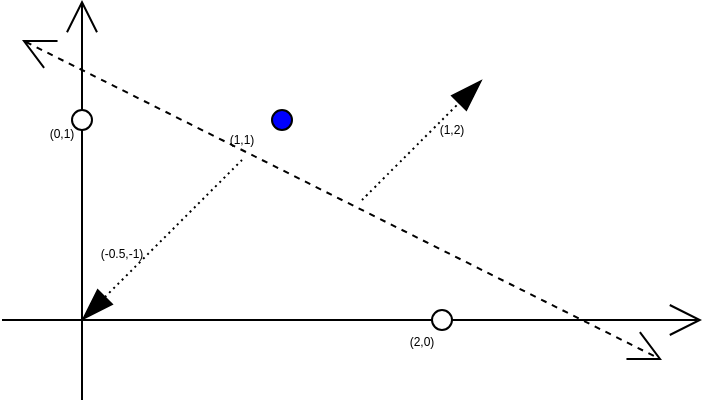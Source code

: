 <mxfile version="19.0.2" type="device"><diagram id="uy5ze4dWxOzLilhkeGFu" name="Page-1"><mxGraphModel dx="823" dy="628" grid="1" gridSize="10" guides="1" tooltips="1" connect="1" arrows="0" fold="1" page="1" pageScale="1" pageWidth="827" pageHeight="1169" math="0" shadow="0"><root><mxCell id="0"/><mxCell id="1" parent="0"/><mxCell id="ijoHTz2v3rxvWEJmVwmr-1" value="" style="edgeStyle=none;orthogonalLoop=1;jettySize=auto;html=1;rounded=0;endArrow=open;startSize=14;endSize=14;sourcePerimeterSpacing=8;targetPerimeterSpacing=8;curved=1;" parent="1" edge="1"><mxGeometry width="120" relative="1" as="geometry"><mxPoint x="160" y="520" as="sourcePoint"/><mxPoint x="510" y="520" as="targetPoint"/><Array as="points"/></mxGeometry></mxCell><mxCell id="ijoHTz2v3rxvWEJmVwmr-2" value="" style="edgeStyle=none;orthogonalLoop=1;jettySize=auto;html=1;rounded=0;endArrow=open;startSize=14;endSize=14;sourcePerimeterSpacing=8;targetPerimeterSpacing=8;curved=1;" parent="1" edge="1"><mxGeometry width="120" relative="1" as="geometry"><mxPoint x="200" y="560" as="sourcePoint"/><mxPoint x="200" y="360" as="targetPoint"/><Array as="points"/></mxGeometry></mxCell><mxCell id="ijoHTz2v3rxvWEJmVwmr-3" value="" style="ellipse;whiteSpace=wrap;html=1;aspect=fixed;hachureGap=4;" parent="1" vertex="1"><mxGeometry x="195" y="415" width="10" height="10" as="geometry"/></mxCell><mxCell id="ijoHTz2v3rxvWEJmVwmr-4" value="" style="ellipse;whiteSpace=wrap;html=1;aspect=fixed;hachureGap=4;" parent="1" vertex="1"><mxGeometry x="375" y="515" width="10" height="10" as="geometry"/></mxCell><mxCell id="ijoHTz2v3rxvWEJmVwmr-5" value="&lt;font style=&quot;font-size: 6px;&quot;&gt;(0,1)&lt;/font&gt;" style="text;strokeColor=none;fillColor=none;html=1;align=center;verticalAlign=middle;whiteSpace=wrap;rounded=0;hachureGap=4;" parent="1" vertex="1"><mxGeometry x="180" y="420" width="20" height="10" as="geometry"/></mxCell><mxCell id="ijoHTz2v3rxvWEJmVwmr-6" value="&lt;font style=&quot;font-size: 6px;&quot;&gt;(2,0)&lt;/font&gt;" style="text;strokeColor=none;fillColor=none;html=1;align=center;verticalAlign=middle;whiteSpace=wrap;rounded=0;hachureGap=4;" parent="1" vertex="1"><mxGeometry x="360" y="524" width="20" height="10" as="geometry"/></mxCell><mxCell id="ijoHTz2v3rxvWEJmVwmr-7" value="" style="ellipse;whiteSpace=wrap;html=1;aspect=fixed;hachureGap=4;fillColor=#0000FF;" parent="1" vertex="1"><mxGeometry x="295" y="415" width="10" height="10" as="geometry"/></mxCell><mxCell id="ijoHTz2v3rxvWEJmVwmr-8" value="" style="endArrow=open;startArrow=open;html=1;rounded=0;fontSize=6;startSize=14;endSize=14;sourcePerimeterSpacing=8;targetPerimeterSpacing=8;curved=1;startFill=0;endFill=0;dashed=1;" parent="1" edge="1"><mxGeometry width="50" height="50" relative="1" as="geometry"><mxPoint x="170" y="380" as="sourcePoint"/><mxPoint x="490" y="540" as="targetPoint"/></mxGeometry></mxCell><mxCell id="ijoHTz2v3rxvWEJmVwmr-9" value="&lt;font style=&quot;font-size: 6px;&quot;&gt;(1,1)&lt;/font&gt;" style="text;strokeColor=none;fillColor=none;html=1;align=center;verticalAlign=middle;whiteSpace=wrap;rounded=0;hachureGap=4;" parent="1" vertex="1"><mxGeometry x="270" y="423" width="20" height="10" as="geometry"/></mxCell><mxCell id="GSNPPwsRSGqQ4G2hww_f-1" value="" style="edgeStyle=none;orthogonalLoop=1;jettySize=auto;html=1;rounded=0;endArrow=blockThin;startSize=14;endSize=14;sourcePerimeterSpacing=8;targetPerimeterSpacing=8;curved=1;dashed=1;dashPattern=1 2;endFill=1;" edge="1" parent="1"><mxGeometry width="120" relative="1" as="geometry"><mxPoint x="280" y="440" as="sourcePoint"/><mxPoint x="200" y="520" as="targetPoint"/><Array as="points"/></mxGeometry></mxCell><mxCell id="GSNPPwsRSGqQ4G2hww_f-2" value="&lt;font style=&quot;font-size: 6px;&quot;&gt;(-0.5,-1)&lt;/font&gt;" style="text;strokeColor=none;fillColor=none;html=1;align=center;verticalAlign=middle;whiteSpace=wrap;rounded=0;hachureGap=4;" vertex="1" parent="1"><mxGeometry x="210" y="480" width="20" height="10" as="geometry"/></mxCell><mxCell id="GSNPPwsRSGqQ4G2hww_f-3" value="" style="edgeStyle=none;orthogonalLoop=1;jettySize=auto;html=1;rounded=0;dashed=1;dashPattern=1 2;fontSize=6;endArrow=blockThin;endFill=1;startSize=14;endSize=14;sourcePerimeterSpacing=8;targetPerimeterSpacing=8;curved=1;" edge="1" parent="1"><mxGeometry width="120" relative="1" as="geometry"><mxPoint x="340" y="460" as="sourcePoint"/><mxPoint x="400" y="400" as="targetPoint"/><Array as="points"/></mxGeometry></mxCell><mxCell id="GSNPPwsRSGqQ4G2hww_f-4" value="(1,2)" style="text;strokeColor=none;fillColor=none;html=1;align=center;verticalAlign=middle;whiteSpace=wrap;rounded=0;hachureGap=4;fontSize=6;" vertex="1" parent="1"><mxGeometry x="375" y="420" width="20" height="10" as="geometry"/></mxCell></root></mxGraphModel></diagram></mxfile>